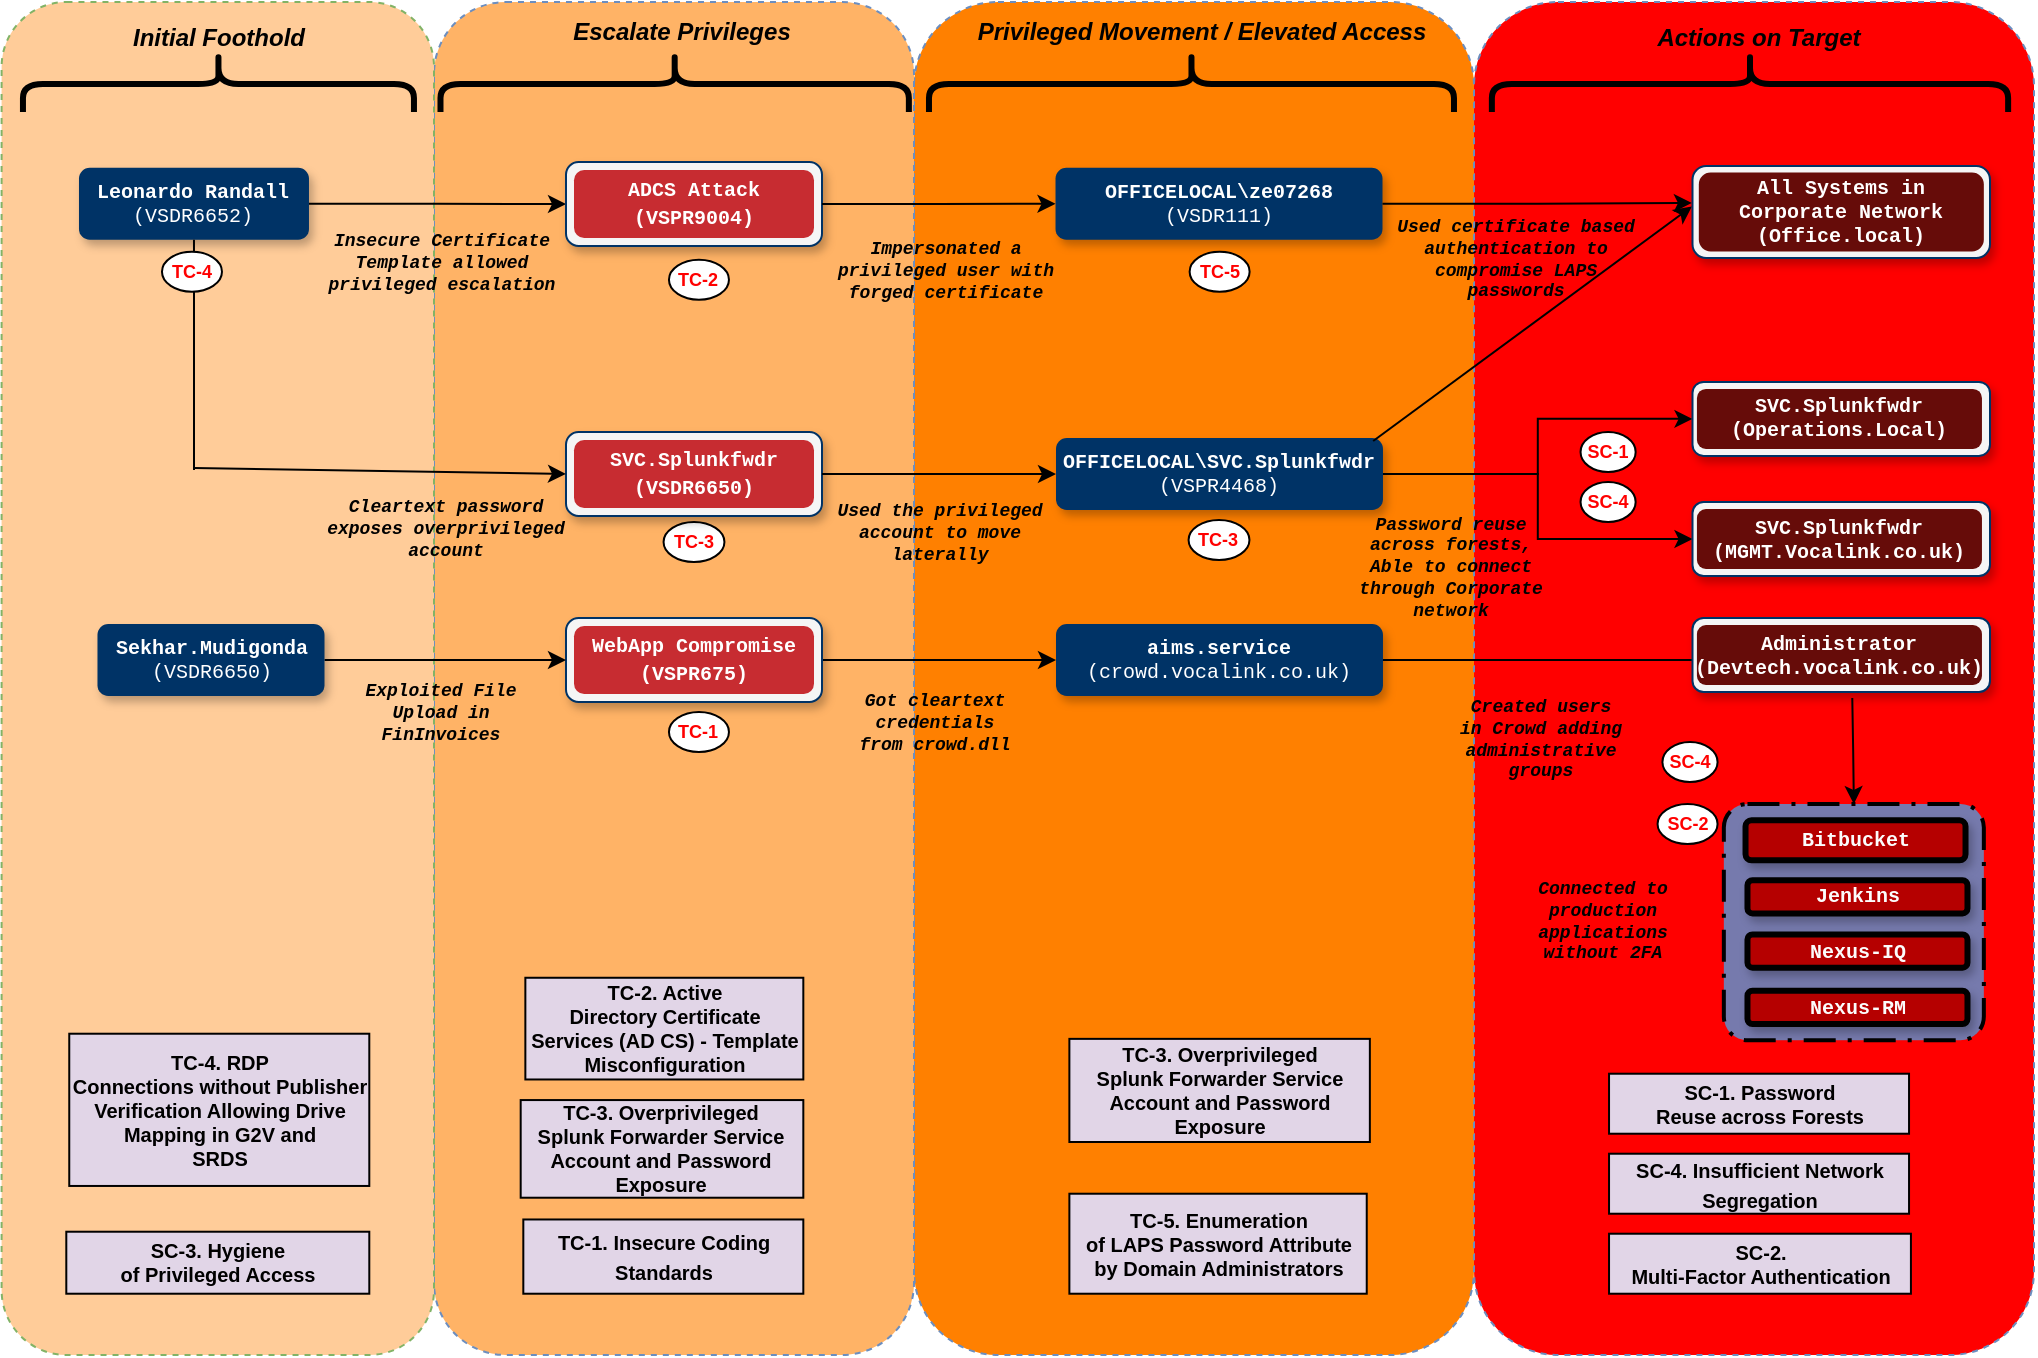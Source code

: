 <mxfile version="22.1.7" type="github">
  <diagram name="Page-1" id="KpV3NSTD9m21Kh5QEcmM">
    <mxGraphModel dx="2696" dy="-2541" grid="1" gridSize="10" guides="1" tooltips="1" connect="1" arrows="1" fold="1" page="1" pageScale="1" pageWidth="850" pageHeight="1100" math="0" shadow="0">
      <root>
        <mxCell id="0" />
        <mxCell id="1" parent="0" />
        <mxCell id="Ce1d3yiFiCEW2nTv6N-R-1" value="" style="rounded=1;whiteSpace=wrap;html=1;dashed=1;glass=0;fillColor=#FF0000;strokeColor=#6c8ebf;fillStyle=solid;movable=1;resizable=1;rotatable=1;deletable=1;editable=1;locked=0;connectable=1;" vertex="1" parent="1">
          <mxGeometry x="-600" y="3390" width="280" height="676.5" as="geometry" />
        </mxCell>
        <mxCell id="Ce1d3yiFiCEW2nTv6N-R-2" value="" style="rounded=1;whiteSpace=wrap;html=1;dashed=1;glass=0;fillColor=#FF8000;strokeColor=#6c8ebf;fillStyle=solid;movable=1;resizable=1;rotatable=1;deletable=1;editable=1;locked=0;connectable=1;" vertex="1" parent="1">
          <mxGeometry x="-880" y="3390" width="280" height="676.5" as="geometry" />
        </mxCell>
        <mxCell id="Ce1d3yiFiCEW2nTv6N-R-3" value="" style="rounded=1;whiteSpace=wrap;html=1;dashed=1;glass=0;fillColor=#FFB366;strokeColor=#6c8ebf;fillStyle=solid;movable=1;resizable=1;rotatable=1;deletable=1;editable=1;locked=0;connectable=1;" vertex="1" parent="1">
          <mxGeometry x="-1120" y="3390" width="240" height="676.5" as="geometry" />
        </mxCell>
        <mxCell id="Ce1d3yiFiCEW2nTv6N-R-4" value="" style="rounded=1;whiteSpace=wrap;html=1;dashed=1;glass=0;fillColor=#FFCC99;strokeColor=#82b366;fillStyle=solid;movable=1;resizable=1;rotatable=1;deletable=1;editable=1;locked=0;connectable=1;" vertex="1" parent="1">
          <mxGeometry x="-1336.2" y="3390" width="216.2" height="676.5" as="geometry" />
        </mxCell>
        <mxCell id="Ce1d3yiFiCEW2nTv6N-R-5" value="" style="shape=curlyBracket;whiteSpace=wrap;html=1;rounded=1;shadow=0;glass=0;comic=0;labelBackgroundColor=none;strokeColor=#000000;strokeWidth=3;fillColor=none;gradientColor=none;fontFamily=Helvetica;fontSize=10;fontColor=#000000;align=left;rotation=90;size=0.535;" vertex="1" parent="1">
          <mxGeometry x="-1014.66" y="3312.9" width="30" height="234.19" as="geometry" />
        </mxCell>
        <mxCell id="Ce1d3yiFiCEW2nTv6N-R-6" value="&lt;font&gt;&lt;span style=&quot;font-size: 12px ; line-height: 14.4px&quot;&gt;&lt;b&gt;&lt;i&gt;Initial Foothold&lt;/i&gt;&lt;/b&gt;&lt;/span&gt;&lt;/font&gt;" style="text;html=1;strokeColor=none;fillColor=none;align=center;verticalAlign=middle;whiteSpace=wrap;shadow=1;glass=0;comic=0;labelBackgroundColor=none;fontFamily=Helvetica;fontSize=10;fontColor=#000000;" vertex="1" parent="1">
          <mxGeometry x="-1284.27" y="3400.12" width="113" height="16" as="geometry" />
        </mxCell>
        <mxCell id="Ce1d3yiFiCEW2nTv6N-R-7" value="&lt;span style=&quot;font-size: 12px ; line-height: 14.4px&quot;&gt;&lt;b&gt;&lt;i&gt;Escalate Privileges&lt;/i&gt;&lt;/b&gt;&lt;/span&gt;" style="text;html=1;strokeColor=none;fillColor=none;align=center;verticalAlign=middle;whiteSpace=wrap;shadow=1;glass=0;comic=0;labelBackgroundColor=none;fontFamily=Helvetica;fontSize=10;fontColor=#000000;" vertex="1" parent="1">
          <mxGeometry x="-1066.02" y="3396.5" width="140" height="16" as="geometry" />
        </mxCell>
        <mxCell id="Ce1d3yiFiCEW2nTv6N-R-8" value="" style="shape=curlyBracket;whiteSpace=wrap;html=1;rounded=1;shadow=0;glass=0;comic=0;labelBackgroundColor=none;strokeColor=#000000;strokeWidth=3;fillColor=none;gradientColor=none;fontFamily=Helvetica;fontSize=10;fontColor=#000000;align=left;rotation=90;size=0.535;" vertex="1" parent="1">
          <mxGeometry x="-477" y="3300.93" width="30" height="258.13" as="geometry" />
        </mxCell>
        <mxCell id="Ce1d3yiFiCEW2nTv6N-R-9" value="&lt;font style=&quot;font-size: 12px&quot;&gt;&lt;i&gt;&lt;b&gt;Actions on Target&lt;/b&gt;&lt;/i&gt;&lt;/font&gt;" style="text;html=1;strokeColor=none;fillColor=none;align=center;verticalAlign=middle;whiteSpace=wrap;shadow=1;glass=0;comic=0;labelBackgroundColor=none;fontFamily=Helvetica;fontSize=10;fontColor=#000000;" vertex="1" parent="1">
          <mxGeometry x="-542.51" y="3400.12" width="171" height="16" as="geometry" />
        </mxCell>
        <mxCell id="Ce1d3yiFiCEW2nTv6N-R-10" value="&lt;span style=&quot;font-size: 12px ; line-height: 14.4px&quot;&gt;&lt;b&gt;&lt;i&gt;Privileged Movement / Elevated Access&lt;/i&gt;&lt;/b&gt;&lt;/span&gt;" style="text;html=1;strokeColor=none;fillColor=none;align=center;verticalAlign=middle;whiteSpace=wrap;shadow=1;glass=0;comic=0;labelBackgroundColor=none;fontFamily=Helvetica;fontSize=10;fontColor=#000000;" vertex="1" parent="1">
          <mxGeometry x="-931.02" y="3396.5" width="390" height="16" as="geometry" />
        </mxCell>
        <mxCell id="Ce1d3yiFiCEW2nTv6N-R-11" value="" style="shape=curlyBracket;whiteSpace=wrap;html=1;rounded=1;shadow=0;glass=0;comic=0;labelBackgroundColor=none;strokeWidth=3;fontFamily=Helvetica;fontSize=10;align=left;rotation=90;size=0.535;fillStyle=solid;fillColor=#FFFFFF;" vertex="1" parent="1">
          <mxGeometry x="-756.26" y="3298.75" width="30" height="262.5" as="geometry" />
        </mxCell>
        <mxCell id="Ce1d3yiFiCEW2nTv6N-R-12" style="edgeStyle=orthogonalEdgeStyle;rounded=0;orthogonalLoop=1;jettySize=auto;html=1;entryX=0;entryY=0.5;entryDx=0;entryDy=0;" edge="1" parent="1" source="Ce1d3yiFiCEW2nTv6N-R-17" target="Ce1d3yiFiCEW2nTv6N-R-15">
          <mxGeometry relative="1" as="geometry" />
        </mxCell>
        <mxCell id="Ce1d3yiFiCEW2nTv6N-R-13" value="" style="shape=curlyBracket;whiteSpace=wrap;html=1;rounded=1;shadow=0;glass=0;comic=0;labelBackgroundColor=none;strokeColor=#000000;strokeWidth=3;fillColor=#000000;gradientColor=default;fontFamily=Helvetica;fontSize=10;fontColor=#000000;align=left;rotation=90;size=0.535;" vertex="1" parent="1">
          <mxGeometry x="-1242.77" y="3332.25" width="30" height="195.5" as="geometry" />
        </mxCell>
        <mxCell id="Ce1d3yiFiCEW2nTv6N-R-14" value="" style="group" vertex="1" connectable="0" parent="1">
          <mxGeometry x="-1054.0" y="3470" width="128" height="42" as="geometry" />
        </mxCell>
        <mxCell id="Ce1d3yiFiCEW2nTv6N-R-15" value="" style="rounded=1;whiteSpace=wrap;html=1;fillColor=#f5f5f5;strokeColor=#003366;glass=0;shadow=1;strokeWidth=1;perimeterSpacing=0;fontFamily=Courier New;fontSize=10;fontStyle=1;fontColor=#000000;align=center;labelPosition=center;verticalLabelPosition=bottom;verticalAlign=top;" vertex="1" parent="Ce1d3yiFiCEW2nTv6N-R-14">
          <mxGeometry width="128" height="42" as="geometry" />
        </mxCell>
        <mxCell id="Ce1d3yiFiCEW2nTv6N-R-16" value="&lt;span style=&quot;font-size: 10px; text-align: left; background-color: initial;&quot;&gt;ADCS Attack (VSPR9004)&lt;/span&gt;" style="rounded=1;whiteSpace=wrap;html=1;fillColor=#C72C31;strokeColor=none;glass=0;shadow=0;strokeWidth=3;perimeterSpacing=0;gradientColor=none;fontFamily=Courier New;fontSize=11;fontStyle=1;fontColor=#FFFFFF;" vertex="1" parent="Ce1d3yiFiCEW2nTv6N-R-14">
          <mxGeometry x="4" y="4" width="120" height="34" as="geometry" />
        </mxCell>
        <mxCell id="Ce1d3yiFiCEW2nTv6N-R-17" value="Leonardo Randall&lt;br&gt;&lt;span style=&quot;font-weight: normal&quot;&gt;(VSDR6652)&lt;/span&gt;" style="rounded=1;whiteSpace=wrap;html=1;fillColor=#003366;strokeColor=none;glass=0;shadow=1;strokeWidth=3;perimeterSpacing=0;gradientColor=none;fontFamily=Courier New;fontSize=10;fontStyle=1;fontColor=#FFFFFF;" vertex="1" parent="1">
          <mxGeometry x="-1297.51" y="3472.88" width="115" height="36" as="geometry" />
        </mxCell>
        <mxCell id="Ce1d3yiFiCEW2nTv6N-R-18" value="&lt;font&gt;&lt;b&gt;Insecure Certificate Template allowed privileged escalation&lt;/b&gt;&lt;/font&gt;" style="text;html=1;align=center;verticalAlign=middle;whiteSpace=wrap;shadow=1;glass=0;comic=0;labelBackgroundColor=none;fontFamily=Courier New;fontSize=9;rotation=0;fontStyle=2;fontColor=#000000;" vertex="1" parent="1">
          <mxGeometry x="-1176.51" y="3502.51" width="122.01" height="36.37" as="geometry" />
        </mxCell>
        <mxCell id="Ce1d3yiFiCEW2nTv6N-R-19" value="&lt;font&gt;&lt;b&gt;Exploited File Upload in FinInvoices&lt;/b&gt;&lt;/font&gt;" style="text;html=1;strokeColor=none;fillColor=none;align=center;verticalAlign=middle;whiteSpace=wrap;shadow=0;glass=0;comic=0;labelBackgroundColor=none;fontFamily=Courier New;fontSize=9;fontColor=#000000;rotation=0;fontStyle=2" vertex="1" parent="1">
          <mxGeometry x="-1160.18" y="3727" width="86.51" height="38" as="geometry" />
        </mxCell>
        <mxCell id="Ce1d3yiFiCEW2nTv6N-R-20" value="&lt;b&gt;TC-2&lt;/b&gt;" style="ellipse;whiteSpace=wrap;html=1;shadow=0;labelBackgroundColor=default;fillStyle=solid;fontSize=9;fillColor=default;fontColor=#FF0000;" vertex="1" parent="1">
          <mxGeometry x="-1002.52" y="3518.88" width="30" height="20" as="geometry" />
        </mxCell>
        <mxCell id="Ce1d3yiFiCEW2nTv6N-R-21" value="&lt;b&gt;TC-3&lt;/b&gt;" style="ellipse;whiteSpace=wrap;html=1;shadow=0;labelBackgroundColor=default;fillStyle=solid;fontSize=9;fillColor=default;fontColor=#FF0000;" vertex="1" parent="1">
          <mxGeometry x="-1005.22" y="3650" width="30.44" height="20" as="geometry" />
        </mxCell>
        <mxCell id="Ce1d3yiFiCEW2nTv6N-R-22" value="&lt;h4 style=&quot;font-size: 10px;&quot;&gt;SC-1. Password&lt;br&gt;Reuse across Forests&lt;/h4&gt;" style="text;html=1;strokeColor=#000000;fillColor=#E1D5E7;align=center;verticalAlign=middle;whiteSpace=wrap;rounded=0;" vertex="1" parent="1">
          <mxGeometry x="-532.48" y="3925.86" width="150" height="30" as="geometry" />
        </mxCell>
        <mxCell id="Ce1d3yiFiCEW2nTv6N-R-23" value="&lt;span&gt;SC-2&lt;/span&gt;" style="ellipse;whiteSpace=wrap;html=1;shadow=0;labelBackgroundColor=default;fillStyle=solid;fontSize=9;fillColor=default;sketch=0;fontStyle=1;fontColor=#FF0000;" vertex="1" parent="1">
          <mxGeometry x="-508.22" y="3791" width="30" height="20" as="geometry" />
        </mxCell>
        <mxCell id="Ce1d3yiFiCEW2nTv6N-R-24" value="&lt;span&gt;SC-4&lt;/span&gt;" style="ellipse;whiteSpace=wrap;html=1;shadow=0;labelBackgroundColor=default;fillStyle=solid;fontSize=9;fillColor=default;sketch=0;fontStyle=1;fontColor=#FF0000;" vertex="1" parent="1">
          <mxGeometry x="-505.78" y="3760" width="27.56" height="20" as="geometry" />
        </mxCell>
        <mxCell id="Ce1d3yiFiCEW2nTv6N-R-25" value="OFFICELOCAL\ze07268&lt;br&gt;&lt;span style=&quot;font-weight: normal&quot;&gt;(VSDR111)&lt;/span&gt;" style="rounded=1;whiteSpace=wrap;html=1;fillColor=#003366;strokeColor=none;glass=0;shadow=1;strokeWidth=3;perimeterSpacing=0;gradientColor=none;fontFamily=Courier New;fontSize=10;fontStyle=1;fontColor=#FFFFFF;" vertex="1" parent="1">
          <mxGeometry x="-809.24" y="3472.88" width="163.49" height="36" as="geometry" />
        </mxCell>
        <mxCell id="Ce1d3yiFiCEW2nTv6N-R-26" style="edgeStyle=orthogonalEdgeStyle;rounded=0;orthogonalLoop=1;jettySize=auto;html=1;entryX=0;entryY=0.5;entryDx=0;entryDy=0;exitX=1;exitY=0.5;exitDx=0;exitDy=0;" edge="1" parent="1" source="Ce1d3yiFiCEW2nTv6N-R-15" target="Ce1d3yiFiCEW2nTv6N-R-25">
          <mxGeometry relative="1" as="geometry">
            <mxPoint x="-870" y="3490" as="sourcePoint" />
          </mxGeometry>
        </mxCell>
        <mxCell id="Ce1d3yiFiCEW2nTv6N-R-27" value="" style="endArrow=none;html=1;rounded=0;entryX=0.5;entryY=1;entryDx=0;entryDy=0;" edge="1" parent="1" target="Ce1d3yiFiCEW2nTv6N-R-17">
          <mxGeometry width="50" height="50" relative="1" as="geometry">
            <mxPoint x="-1240" y="3624" as="sourcePoint" />
            <mxPoint x="-1240" y="3540" as="targetPoint" />
          </mxGeometry>
        </mxCell>
        <mxCell id="Ce1d3yiFiCEW2nTv6N-R-28" value="" style="rounded=1;whiteSpace=wrap;html=1;fillColor=#f5f5f5;strokeColor=#003366;glass=0;shadow=1;strokeWidth=1;perimeterSpacing=0;fontFamily=Courier New;fontSize=10;fontStyle=1;fontColor=#000000;align=center;labelPosition=center;verticalLabelPosition=bottom;verticalAlign=top;" vertex="1" parent="1">
          <mxGeometry x="-1054" y="3605" width="128" height="42" as="geometry" />
        </mxCell>
        <mxCell id="Ce1d3yiFiCEW2nTv6N-R-29" value="&lt;span style=&quot;font-size: 10px; text-align: left; background-color: initial;&quot;&gt;SVC.Splunkfwdr (VSDR6650)&lt;/span&gt;" style="rounded=1;whiteSpace=wrap;html=1;fillColor=#C72C31;strokeColor=none;glass=0;shadow=0;strokeWidth=3;perimeterSpacing=0;gradientColor=none;fontFamily=Courier New;fontSize=11;fontStyle=1;fontColor=#FFFFFF;" vertex="1" parent="1">
          <mxGeometry x="-1050" y="3609" width="120" height="34" as="geometry" />
        </mxCell>
        <mxCell id="Ce1d3yiFiCEW2nTv6N-R-30" value="" style="endArrow=classic;html=1;rounded=0;entryX=0;entryY=0.5;entryDx=0;entryDy=0;" edge="1" parent="1" target="Ce1d3yiFiCEW2nTv6N-R-28">
          <mxGeometry width="50" height="50" relative="1" as="geometry">
            <mxPoint x="-1240" y="3623" as="sourcePoint" />
            <mxPoint x="-1150.01" y="3598" as="targetPoint" />
          </mxGeometry>
        </mxCell>
        <mxCell id="Ce1d3yiFiCEW2nTv6N-R-31" value="" style="edgeStyle=orthogonalEdgeStyle;rounded=0;orthogonalLoop=1;jettySize=auto;html=1;entryX=0;entryY=0.5;entryDx=0;entryDy=0;" edge="1" parent="1" source="Ce1d3yiFiCEW2nTv6N-R-32" target="Ce1d3yiFiCEW2nTv6N-R-38">
          <mxGeometry relative="1" as="geometry">
            <mxPoint x="-734" y="3719" as="targetPoint" />
          </mxGeometry>
        </mxCell>
        <mxCell id="Ce1d3yiFiCEW2nTv6N-R-32" value="" style="rounded=1;whiteSpace=wrap;html=1;fillColor=#f5f5f5;strokeColor=#003366;glass=0;shadow=1;strokeWidth=1;perimeterSpacing=0;fontFamily=Courier New;fontSize=10;fontStyle=1;fontColor=#000000;align=center;labelPosition=center;verticalLabelPosition=bottom;verticalAlign=top;" vertex="1" parent="1">
          <mxGeometry x="-1054.0" y="3698" width="128" height="42" as="geometry" />
        </mxCell>
        <mxCell id="Ce1d3yiFiCEW2nTv6N-R-33" value="&lt;span style=&quot;font-size: 10px; text-align: left; background-color: initial;&quot;&gt;WebApp Compromise&lt;br&gt;(VSPR675)&lt;/span&gt;" style="rounded=1;whiteSpace=wrap;html=1;fillColor=#C72C31;strokeColor=none;glass=0;shadow=0;strokeWidth=3;perimeterSpacing=0;gradientColor=none;fontFamily=Courier New;fontSize=11;fontStyle=1;fontColor=#FFFFFF;" vertex="1" parent="1">
          <mxGeometry x="-1050.0" y="3702" width="120" height="34" as="geometry" />
        </mxCell>
        <mxCell id="Ce1d3yiFiCEW2nTv6N-R-34" style="edgeStyle=orthogonalEdgeStyle;rounded=0;orthogonalLoop=1;jettySize=auto;html=1;exitX=1;exitY=0.5;exitDx=0;exitDy=0;entryX=0;entryY=0.5;entryDx=0;entryDy=0;" edge="1" parent="1" source="Ce1d3yiFiCEW2nTv6N-R-36" target="Ce1d3yiFiCEW2nTv6N-R-49">
          <mxGeometry relative="1" as="geometry" />
        </mxCell>
        <mxCell id="Ce1d3yiFiCEW2nTv6N-R-35" style="edgeStyle=orthogonalEdgeStyle;rounded=0;orthogonalLoop=1;jettySize=auto;html=1;exitX=1;exitY=0.5;exitDx=0;exitDy=0;entryX=0;entryY=0.5;entryDx=0;entryDy=0;" edge="1" parent="1" source="Ce1d3yiFiCEW2nTv6N-R-36" target="Ce1d3yiFiCEW2nTv6N-R-77">
          <mxGeometry relative="1" as="geometry" />
        </mxCell>
        <mxCell id="Ce1d3yiFiCEW2nTv6N-R-36" value="OFFICELOCAL\SVC.Splunkfwdr&lt;br&gt;&lt;span style=&quot;font-weight: normal&quot;&gt;(VSPR4468)&lt;/span&gt;" style="rounded=1;whiteSpace=wrap;html=1;fillColor=#003366;strokeColor=none;glass=0;shadow=1;strokeWidth=3;perimeterSpacing=0;gradientColor=none;fontFamily=Courier New;fontSize=10;fontStyle=1;fontColor=#FFFFFF;" vertex="1" parent="1">
          <mxGeometry x="-809" y="3608" width="163.49" height="36" as="geometry" />
        </mxCell>
        <mxCell id="Ce1d3yiFiCEW2nTv6N-R-37" style="edgeStyle=orthogonalEdgeStyle;rounded=0;orthogonalLoop=1;jettySize=auto;html=1;exitX=1;exitY=0.5;exitDx=0;exitDy=0;entryX=0;entryY=0.5;entryDx=0;entryDy=0;" edge="1" parent="1" source="Ce1d3yiFiCEW2nTv6N-R-28" target="Ce1d3yiFiCEW2nTv6N-R-36">
          <mxGeometry relative="1" as="geometry">
            <mxPoint x="-912" y="3625.5" as="sourcePoint" />
          </mxGeometry>
        </mxCell>
        <mxCell id="Ce1d3yiFiCEW2nTv6N-R-38" value="aims.service&lt;br&gt;&lt;span style=&quot;font-weight: normal&quot;&gt;(crowd.vocalink.co.uk)&lt;/span&gt;" style="rounded=1;whiteSpace=wrap;html=1;fillColor=#003366;strokeColor=none;glass=0;shadow=1;strokeWidth=3;perimeterSpacing=0;gradientColor=none;fontFamily=Courier New;fontSize=10;fontStyle=1;fontColor=#FFFFFF;" vertex="1" parent="1">
          <mxGeometry x="-809" y="3701" width="163.49" height="36" as="geometry" />
        </mxCell>
        <mxCell id="Ce1d3yiFiCEW2nTv6N-R-39" style="edgeStyle=orthogonalEdgeStyle;rounded=0;orthogonalLoop=1;jettySize=auto;html=1;entryX=0.5;entryY=0;entryDx=0;entryDy=0;" edge="1" parent="1" target="Ce1d3yiFiCEW2nTv6N-R-44">
          <mxGeometry relative="1" as="geometry">
            <mxPoint x="-410.861" y="3738" as="sourcePoint" />
          </mxGeometry>
        </mxCell>
        <mxCell id="Ce1d3yiFiCEW2nTv6N-R-40" style="edgeStyle=orthogonalEdgeStyle;rounded=0;orthogonalLoop=1;jettySize=auto;html=1;entryX=0;entryY=0.5;entryDx=0;entryDy=0;exitX=1;exitY=0.5;exitDx=0;exitDy=0;" edge="1" parent="1" source="Ce1d3yiFiCEW2nTv6N-R-38">
          <mxGeometry relative="1" as="geometry">
            <mxPoint x="-600" y="3719" as="sourcePoint" />
            <mxPoint x="-440" y="3719" as="targetPoint" />
          </mxGeometry>
        </mxCell>
        <mxCell id="Ce1d3yiFiCEW2nTv6N-R-41" value="" style="endArrow=classic;html=1;rounded=0;exitX=0.97;exitY=0.042;exitDx=0;exitDy=0;exitPerimeter=0;entryX=-0.002;entryY=0.44;entryDx=0;entryDy=0;entryPerimeter=0;" edge="1" parent="1" source="Ce1d3yiFiCEW2nTv6N-R-36" target="Ce1d3yiFiCEW2nTv6N-R-79">
          <mxGeometry width="50" height="50" relative="1" as="geometry">
            <mxPoint x="-590" y="3590" as="sourcePoint" />
            <mxPoint x="-439" y="3495.88" as="targetPoint" />
          </mxGeometry>
        </mxCell>
        <mxCell id="Ce1d3yiFiCEW2nTv6N-R-42" style="edgeStyle=orthogonalEdgeStyle;rounded=0;orthogonalLoop=1;jettySize=auto;html=1;entryX=0;entryY=0.5;entryDx=0;entryDy=0;" edge="1" parent="1" source="Ce1d3yiFiCEW2nTv6N-R-43" target="Ce1d3yiFiCEW2nTv6N-R-32">
          <mxGeometry relative="1" as="geometry" />
        </mxCell>
        <mxCell id="Ce1d3yiFiCEW2nTv6N-R-43" value="Sekhar.Mudigonda&lt;br&gt;&lt;span style=&quot;font-weight: normal&quot;&gt;(VSDR6650)&lt;/span&gt;" style="rounded=1;whiteSpace=wrap;html=1;fillColor=#003366;strokeColor=none;glass=0;shadow=1;strokeWidth=3;perimeterSpacing=0;gradientColor=none;fontFamily=Courier New;fontSize=10;fontStyle=1;fontColor=#FFFFFF;" vertex="1" parent="1">
          <mxGeometry x="-1288.26" y="3701" width="113.51" height="36" as="geometry" />
        </mxCell>
        <mxCell id="Ce1d3yiFiCEW2nTv6N-R-44" value="" style="rounded=1;arcSize=10;dashed=1;gradientColor=none;dashPattern=8 3 1 3;strokeWidth=2;sketch=0;glass=0;shadow=0;fillColor=#767AAD;" vertex="1" parent="1">
          <mxGeometry x="-475.08" y="3791" width="130" height="118.12" as="geometry" />
        </mxCell>
        <mxCell id="Ce1d3yiFiCEW2nTv6N-R-45" value="&lt;font color=&quot;#fcfcfc&quot;&gt;Jenkins&lt;/font&gt;" style="rounded=1;whiteSpace=wrap;html=1;glass=0;shadow=1;strokeWidth=3;perimeterSpacing=0;fontFamily=Courier New;fontSize=10;fontStyle=1;fillColor=#B50000;" vertex="1" parent="1">
          <mxGeometry x="-463.26" y="3829.12" width="110" height="16.61" as="geometry" />
        </mxCell>
        <mxCell id="Ce1d3yiFiCEW2nTv6N-R-46" value="&lt;font color=&quot;#fcfcfc&quot;&gt;Bitbucket&lt;/font&gt;" style="rounded=1;whiteSpace=wrap;html=1;glass=0;shadow=1;strokeWidth=3;perimeterSpacing=0;fontFamily=Courier New;fontSize=10;fontStyle=1;fillColor=#B50000;" vertex="1" parent="1">
          <mxGeometry x="-464.24" y="3799.14" width="110" height="20" as="geometry" />
        </mxCell>
        <mxCell id="Ce1d3yiFiCEW2nTv6N-R-47" value="&lt;font color=&quot;#fcfcfc&quot;&gt;Nexus-IQ&lt;/font&gt;" style="rounded=1;whiteSpace=wrap;html=1;glass=0;shadow=1;strokeWidth=3;perimeterSpacing=0;fontFamily=Courier New;fontSize=10;fontStyle=1;fillColor=#B50000;" vertex="1" parent="1">
          <mxGeometry x="-463.26" y="3856.24" width="110" height="16.61" as="geometry" />
        </mxCell>
        <mxCell id="Ce1d3yiFiCEW2nTv6N-R-48" value="&lt;font color=&quot;#fcfcfc&quot;&gt;Nexus-RM&lt;/font&gt;" style="rounded=1;whiteSpace=wrap;html=1;glass=0;shadow=1;strokeWidth=3;perimeterSpacing=0;fontFamily=Courier New;fontSize=10;fontStyle=1;fillColor=#B50000;" vertex="1" parent="1">
          <mxGeometry x="-463.26" y="3884.39" width="110" height="16.61" as="geometry" />
        </mxCell>
        <mxCell id="Ce1d3yiFiCEW2nTv6N-R-49" value="" style="rounded=1;whiteSpace=wrap;html=1;fillColor=#f5f5f5;strokeColor=#003366;glass=0;shadow=1;strokeWidth=1;perimeterSpacing=0;fontFamily=Courier New;fontSize=10;fontStyle=1;fontColor=#000000;align=center;labelPosition=center;verticalLabelPosition=bottom;verticalAlign=top;flipH=0;" vertex="1" parent="1">
          <mxGeometry x="-490.75" y="3640" width="148.75" height="37" as="geometry" />
        </mxCell>
        <mxCell id="Ce1d3yiFiCEW2nTv6N-R-50" value="&lt;b&gt;SVC.Splunkfwdr&lt;br&gt;(MGMT.Vocalink.co.uk)&lt;br&gt;&lt;/b&gt;" style="rounded=1;whiteSpace=wrap;html=1;fillColor=#660C09;strokeColor=none;glass=0;shadow=0;strokeWidth=3;perimeterSpacing=0;gradientColor=none;fontFamily=Courier New;fontSize=10;fontStyle=0;fontColor=#FFFFFF;" vertex="1" parent="1">
          <mxGeometry x="-488.53" y="3643.5" width="142.51" height="30" as="geometry" />
        </mxCell>
        <mxCell id="Ce1d3yiFiCEW2nTv6N-R-51" style="edgeStyle=orthogonalEdgeStyle;rounded=0;orthogonalLoop=1;jettySize=auto;html=1;entryX=-0.002;entryY=0.401;entryDx=0;entryDy=0;entryPerimeter=0;" edge="1" parent="1" source="Ce1d3yiFiCEW2nTv6N-R-25" target="Ce1d3yiFiCEW2nTv6N-R-79">
          <mxGeometry relative="1" as="geometry">
            <mxPoint x="-440" y="3491" as="targetPoint" />
          </mxGeometry>
        </mxCell>
        <mxCell id="Ce1d3yiFiCEW2nTv6N-R-52" value="&lt;h4 style=&quot;font-size: 10px;&quot;&gt;SC-2.&lt;br&gt;Multi-Factor Authentication&lt;/h4&gt;" style="text;html=1;strokeColor=#000000;fillColor=#E1D5E7;align=center;verticalAlign=middle;whiteSpace=wrap;rounded=0;" vertex="1" parent="1">
          <mxGeometry x="-532.48" y="4005.86" width="150.94" height="30" as="geometry" />
        </mxCell>
        <mxCell id="Ce1d3yiFiCEW2nTv6N-R-53" value="&lt;h4 style=&quot;font-size: 10px;&quot;&gt;SC-3. Hygiene&lt;br&gt;of Privileged Access&lt;/h4&gt;" style="text;html=1;strokeColor=#000000;fillColor=#E1D5E7;align=center;verticalAlign=middle;whiteSpace=wrap;rounded=0;" vertex="1" parent="1">
          <mxGeometry x="-1303.85" y="4004.86" width="151.5" height="31" as="geometry" />
        </mxCell>
        <mxCell id="Ce1d3yiFiCEW2nTv6N-R-54" value="&lt;h4&gt;&lt;font style=&quot;font-size: 10px;&quot;&gt;SC-4. Insufficient Network Segregation&lt;/font&gt;&lt;br&gt;&lt;/h4&gt;" style="text;html=1;strokeColor=#000000;fillColor=#E1D5E7;align=center;verticalAlign=middle;whiteSpace=wrap;rounded=0;" vertex="1" parent="1">
          <mxGeometry x="-532.48" y="3965.86" width="150" height="30" as="geometry" />
        </mxCell>
        <mxCell id="Ce1d3yiFiCEW2nTv6N-R-55" value="&lt;h4&gt;&lt;font style=&quot;font-size: 10px;&quot;&gt;TC-1. Insecure Coding Standards&lt;/font&gt;&lt;br&gt;&lt;/h4&gt;" style="text;html=1;strokeColor=#000000;fillColor=#E1D5E7;align=center;verticalAlign=middle;whiteSpace=wrap;rounded=0;" vertex="1" parent="1">
          <mxGeometry x="-1075.34" y="3998.74" width="140" height="37.12" as="geometry" />
        </mxCell>
        <mxCell id="Ce1d3yiFiCEW2nTv6N-R-56" value="&lt;h4 style=&quot;font-size: 10px;&quot;&gt;TC-2. Active&lt;br&gt;Directory Certificate Services (AD CS) - Template Misconfiguration&lt;/h4&gt;" style="text;html=1;strokeColor=#000000;fillColor=#E1D5E7;align=center;verticalAlign=middle;whiteSpace=wrap;rounded=0;" vertex="1" parent="1">
          <mxGeometry x="-1074.32" y="3877.88" width="138.98" height="50.86" as="geometry" />
        </mxCell>
        <mxCell id="Ce1d3yiFiCEW2nTv6N-R-57" value="&lt;h4 style=&quot;font-size: 10px;&quot;&gt;TC-3. Overprivileged&lt;br&gt;Splunk Forwarder Service Account and Password Exposure&lt;/h4&gt;" style="text;html=1;strokeColor=#000000;fillColor=#E1D5E7;align=center;verticalAlign=middle;whiteSpace=wrap;rounded=0;" vertex="1" parent="1">
          <mxGeometry x="-1076.66" y="3939.03" width="141.32" height="48.83" as="geometry" />
        </mxCell>
        <mxCell id="Ce1d3yiFiCEW2nTv6N-R-58" value="&lt;h4 style=&quot;font-size: 10px;&quot;&gt;TC-4. RDP&lt;br&gt;Connections without Publisher Verification Allowing Drive Mapping in G2V and&lt;br&gt;SRDS&lt;/h4&gt;" style="text;html=1;strokeColor=#000000;fillColor=#E1D5E7;align=center;verticalAlign=middle;whiteSpace=wrap;rounded=0;" vertex="1" parent="1">
          <mxGeometry x="-1302.37" y="3905.86" width="150.02" height="76.12" as="geometry" />
        </mxCell>
        <mxCell id="Ce1d3yiFiCEW2nTv6N-R-59" value="&lt;h4 style=&quot;font-size: 10px;&quot;&gt;TC-5. Enumeration&lt;br&gt;of LAPS Password Attribute by Domain Administrators&lt;/h4&gt;" style="text;html=1;strokeColor=#000000;fillColor=#E1D5E7;align=center;verticalAlign=middle;whiteSpace=wrap;rounded=0;" vertex="1" parent="1">
          <mxGeometry x="-802.31" y="3985.86" width="148.68" height="50" as="geometry" />
        </mxCell>
        <mxCell id="Ce1d3yiFiCEW2nTv6N-R-60" value="&lt;b&gt;TC-1&lt;/b&gt;" style="ellipse;whiteSpace=wrap;html=1;shadow=0;labelBackgroundColor=default;fillStyle=solid;fontSize=9;fillColor=default;fontColor=#FF0000;" vertex="1" parent="1">
          <mxGeometry x="-1002.52" y="3745" width="30" height="20" as="geometry" />
        </mxCell>
        <mxCell id="Ce1d3yiFiCEW2nTv6N-R-61" value="&lt;font&gt;&lt;b&gt;Got cleartext credentials from crowd.dll&lt;/b&gt;&lt;/font&gt;" style="text;html=1;strokeColor=none;fillColor=none;align=center;verticalAlign=middle;whiteSpace=wrap;shadow=0;glass=0;comic=0;labelBackgroundColor=none;fontFamily=Courier New;fontSize=9;fontColor=#000000;rotation=0;fontStyle=2" vertex="1" parent="1">
          <mxGeometry x="-913.02" y="3731.5" width="86.51" height="38" as="geometry" />
        </mxCell>
        <mxCell id="Ce1d3yiFiCEW2nTv6N-R-62" value="&lt;font&gt;&lt;b&gt;Created users in Crowd adding administrative groups&lt;/b&gt;&lt;/font&gt;" style="text;html=1;strokeColor=none;fillColor=none;align=center;verticalAlign=middle;whiteSpace=wrap;shadow=0;glass=0;comic=0;labelBackgroundColor=none;fontFamily=Courier New;fontSize=9;fontColor=#000000;rotation=0;fontStyle=2" vertex="1" parent="1">
          <mxGeometry x="-609.73" y="3740" width="86.51" height="38" as="geometry" />
        </mxCell>
        <mxCell id="Ce1d3yiFiCEW2nTv6N-R-63" value="&lt;font&gt;&lt;b&gt;Connected to production applications without 2FA&lt;/b&gt;&lt;/font&gt;" style="text;html=1;strokeColor=none;fillColor=none;align=center;verticalAlign=middle;whiteSpace=wrap;shadow=0;glass=0;comic=0;labelBackgroundColor=none;fontFamily=Courier New;fontSize=9;fontColor=#000000;rotation=0;fontStyle=2" vertex="1" parent="1">
          <mxGeometry x="-578.51" y="3825" width="86.51" height="50.86" as="geometry" />
        </mxCell>
        <mxCell id="Ce1d3yiFiCEW2nTv6N-R-64" value="&lt;span&gt;SC-4&lt;/span&gt;" style="ellipse;whiteSpace=wrap;html=1;shadow=0;labelBackgroundColor=default;fillStyle=solid;fontSize=9;fillColor=default;sketch=0;fontStyle=1;fontColor=#FF0000;" vertex="1" parent="1">
          <mxGeometry x="-546.73" y="3630" width="27.56" height="20" as="geometry" />
        </mxCell>
        <mxCell id="Ce1d3yiFiCEW2nTv6N-R-65" value="&lt;span&gt;SC-1&lt;/span&gt;" style="ellipse;whiteSpace=wrap;html=1;shadow=0;labelBackgroundColor=default;fillStyle=solid;fontSize=9;fillColor=default;sketch=0;fontStyle=1;fontColor=#FF0000;" vertex="1" parent="1">
          <mxGeometry x="-546.73" y="3605" width="27.56" height="20" as="geometry" />
        </mxCell>
        <mxCell id="Ce1d3yiFiCEW2nTv6N-R-66" value="&lt;font&gt;&lt;b&gt;Password reuse across forests, Able to connect through Corporate network&lt;/b&gt;&lt;/font&gt;" style="text;html=1;strokeColor=none;fillColor=none;align=center;verticalAlign=middle;whiteSpace=wrap;shadow=0;glass=0;comic=0;labelBackgroundColor=none;fontFamily=Courier New;fontSize=9;fontColor=#000000;rotation=0;fontStyle=2" vertex="1" parent="1">
          <mxGeometry x="-659" y="3643" width="95.49" height="60" as="geometry" />
        </mxCell>
        <mxCell id="Ce1d3yiFiCEW2nTv6N-R-67" value="&lt;b&gt;TC-5&lt;/b&gt;" style="ellipse;whiteSpace=wrap;html=1;shadow=0;labelBackgroundColor=default;fillStyle=solid;fontSize=9;fillColor=default;fontColor=#FF0000;" vertex="1" parent="1">
          <mxGeometry x="-742.19" y="3514.88" width="30" height="20" as="geometry" />
        </mxCell>
        <mxCell id="Ce1d3yiFiCEW2nTv6N-R-68" value="&lt;b&gt;TC-3&lt;/b&gt;" style="ellipse;whiteSpace=wrap;html=1;shadow=0;labelBackgroundColor=default;fillStyle=solid;fontSize=9;fillColor=default;fontColor=#FF0000;" vertex="1" parent="1">
          <mxGeometry x="-742.71" y="3649" width="30.44" height="20" as="geometry" />
        </mxCell>
        <mxCell id="Ce1d3yiFiCEW2nTv6N-R-69" value="&lt;font&gt;&lt;b&gt;Cleartext password exposes overprivileged account&lt;/b&gt;&lt;/font&gt;" style="text;html=1;strokeColor=none;fillColor=none;align=center;verticalAlign=middle;whiteSpace=wrap;shadow=1;glass=0;comic=0;labelBackgroundColor=none;fontFamily=Courier New;fontSize=9;fontColor=#000000;rotation=0;fontStyle=2" vertex="1" parent="1">
          <mxGeometry x="-1174.75" y="3636" width="122.01" height="36.37" as="geometry" />
        </mxCell>
        <mxCell id="Ce1d3yiFiCEW2nTv6N-R-70" value="&lt;font&gt;&lt;b&gt;Used the privileged account to move laterally&lt;/b&gt;&lt;/font&gt;" style="text;html=1;strokeColor=none;fillColor=none;align=center;verticalAlign=middle;whiteSpace=wrap;shadow=1;glass=0;comic=0;labelBackgroundColor=none;fontFamily=Courier New;fontSize=9;fontColor=#000000;rotation=0;fontStyle=2" vertex="1" parent="1">
          <mxGeometry x="-928.07" y="3637.63" width="122.01" height="36.37" as="geometry" />
        </mxCell>
        <mxCell id="Ce1d3yiFiCEW2nTv6N-R-71" value="&lt;font&gt;&lt;b&gt;Impersonated a privileged user with forged certificate&lt;/b&gt;&lt;/font&gt;" style="text;html=1;strokeColor=none;fillColor=none;align=center;verticalAlign=middle;whiteSpace=wrap;shadow=1;glass=0;comic=0;labelBackgroundColor=none;fontFamily=Courier New;fontSize=9;fontColor=#000000;rotation=0;fontStyle=2" vertex="1" parent="1">
          <mxGeometry x="-925.36" y="3506.69" width="122.01" height="36.37" as="geometry" />
        </mxCell>
        <mxCell id="Ce1d3yiFiCEW2nTv6N-R-72" value="&lt;font&gt;&lt;b&gt;Used certificate based authentication to compromise LAPS passwords&lt;/b&gt;&lt;/font&gt;" style="text;html=1;strokeColor=none;fillColor=none;align=center;verticalAlign=middle;whiteSpace=wrap;shadow=1;glass=0;comic=0;labelBackgroundColor=none;fontFamily=Courier New;fontSize=9;fontColor=#000000;rotation=0;fontStyle=2" vertex="1" parent="1">
          <mxGeometry x="-640" y="3500" width="122.01" height="38.88" as="geometry" />
        </mxCell>
        <mxCell id="Ce1d3yiFiCEW2nTv6N-R-73" value="&lt;h4 style=&quot;font-size: 10px;&quot;&gt;TC-3. Overprivileged&lt;br&gt;Splunk Forwarder Service Account and Password Exposure&lt;/h4&gt;" style="text;html=1;strokeColor=#000000;fillColor=#E1D5E7;align=center;verticalAlign=middle;whiteSpace=wrap;rounded=0;" vertex="1" parent="1">
          <mxGeometry x="-802.31" y="3908.43" width="150.24" height="51.57" as="geometry" />
        </mxCell>
        <mxCell id="Ce1d3yiFiCEW2nTv6N-R-74" value="&lt;span&gt;TC-4&lt;br&gt;&lt;/span&gt;" style="ellipse;whiteSpace=wrap;html=1;shadow=0;labelBackgroundColor=default;fillStyle=solid;fontSize=9;fillColor=default;sketch=0;fontStyle=1;fontColor=#FF0000;" vertex="1" parent="1">
          <mxGeometry x="-1256.01" y="3514.88" width="30" height="20" as="geometry" />
        </mxCell>
        <mxCell id="Ce1d3yiFiCEW2nTv6N-R-75" value="" style="rounded=1;whiteSpace=wrap;html=1;fillColor=#f5f5f5;strokeColor=#003366;glass=0;shadow=1;strokeWidth=1;perimeterSpacing=0;fontFamily=Courier New;fontSize=10;fontStyle=1;fontColor=#000000;align=center;labelPosition=center;verticalLabelPosition=bottom;verticalAlign=top;flipH=0;" vertex="1" parent="1">
          <mxGeometry x="-490.75" y="3698" width="148.75" height="37" as="geometry" />
        </mxCell>
        <mxCell id="Ce1d3yiFiCEW2nTv6N-R-76" value="&lt;b style=&quot;border-color: var(--border-color);&quot;&gt;Administrator&lt;br style=&quot;border-color: var(--border-color);&quot;&gt;(Devtech.vocalink.co.uk)&lt;/b&gt;&lt;b&gt;&lt;br&gt;&lt;/b&gt;" style="rounded=1;whiteSpace=wrap;html=1;fillColor=#660C09;strokeColor=none;glass=0;shadow=0;strokeWidth=3;perimeterSpacing=0;gradientColor=none;fontFamily=Courier New;fontSize=10;fontStyle=0;fontColor=#FFFFFF;" vertex="1" parent="1">
          <mxGeometry x="-488.53" y="3701.5" width="142.51" height="30" as="geometry" />
        </mxCell>
        <mxCell id="Ce1d3yiFiCEW2nTv6N-R-77" value="" style="rounded=1;whiteSpace=wrap;html=1;fillColor=#f5f5f5;strokeColor=#003366;glass=0;shadow=1;strokeWidth=1;perimeterSpacing=0;fontFamily=Courier New;fontSize=10;fontStyle=1;fontColor=#000000;align=center;labelPosition=center;verticalLabelPosition=bottom;verticalAlign=top;flipH=0;" vertex="1" parent="1">
          <mxGeometry x="-490.75" y="3579.94" width="148.75" height="37" as="geometry" />
        </mxCell>
        <mxCell id="Ce1d3yiFiCEW2nTv6N-R-78" value="&lt;b style=&quot;border-color: var(--border-color);&quot;&gt;SVC.Splunkfwdr&lt;br style=&quot;border-color: var(--border-color);&quot;&gt;(Operations.Local)&lt;/b&gt;&lt;b&gt;&lt;br&gt;&lt;/b&gt;" style="rounded=1;whiteSpace=wrap;html=1;fillColor=#660C09;strokeColor=none;glass=0;shadow=0;strokeWidth=3;perimeterSpacing=0;gradientColor=none;fontFamily=Courier New;fontSize=10;fontStyle=0;fontColor=#FFFFFF;" vertex="1" parent="1">
          <mxGeometry x="-488.53" y="3583.44" width="142.51" height="30" as="geometry" />
        </mxCell>
        <mxCell id="Ce1d3yiFiCEW2nTv6N-R-79" value="" style="rounded=1;whiteSpace=wrap;html=1;fillColor=#f5f5f5;strokeColor=#003366;glass=0;shadow=1;strokeWidth=1;perimeterSpacing=0;fontFamily=Courier New;fontSize=10;fontStyle=1;fontColor=#000000;align=center;labelPosition=center;verticalLabelPosition=bottom;verticalAlign=top;flipH=0;" vertex="1" parent="1">
          <mxGeometry x="-490.75" y="3472" width="148.75" height="46" as="geometry" />
        </mxCell>
        <mxCell id="Ce1d3yiFiCEW2nTv6N-R-80" value="&lt;b style=&quot;border-color: var(--border-color);&quot;&gt;All Systems in Corporate Network&lt;br style=&quot;border-color: var(--border-color);&quot;&gt;(Office.local)&lt;/b&gt;&lt;b&gt;&lt;br&gt;&lt;/b&gt;" style="rounded=1;whiteSpace=wrap;html=1;fillColor=#660C09;strokeColor=none;glass=0;shadow=0;strokeWidth=3;perimeterSpacing=0;gradientColor=none;fontFamily=Courier New;fontSize=10;fontStyle=0;fontColor=#FFFFFF;" vertex="1" parent="1">
          <mxGeometry x="-487.59" y="3475.31" width="142.51" height="39.38" as="geometry" />
        </mxCell>
      </root>
    </mxGraphModel>
  </diagram>
</mxfile>
